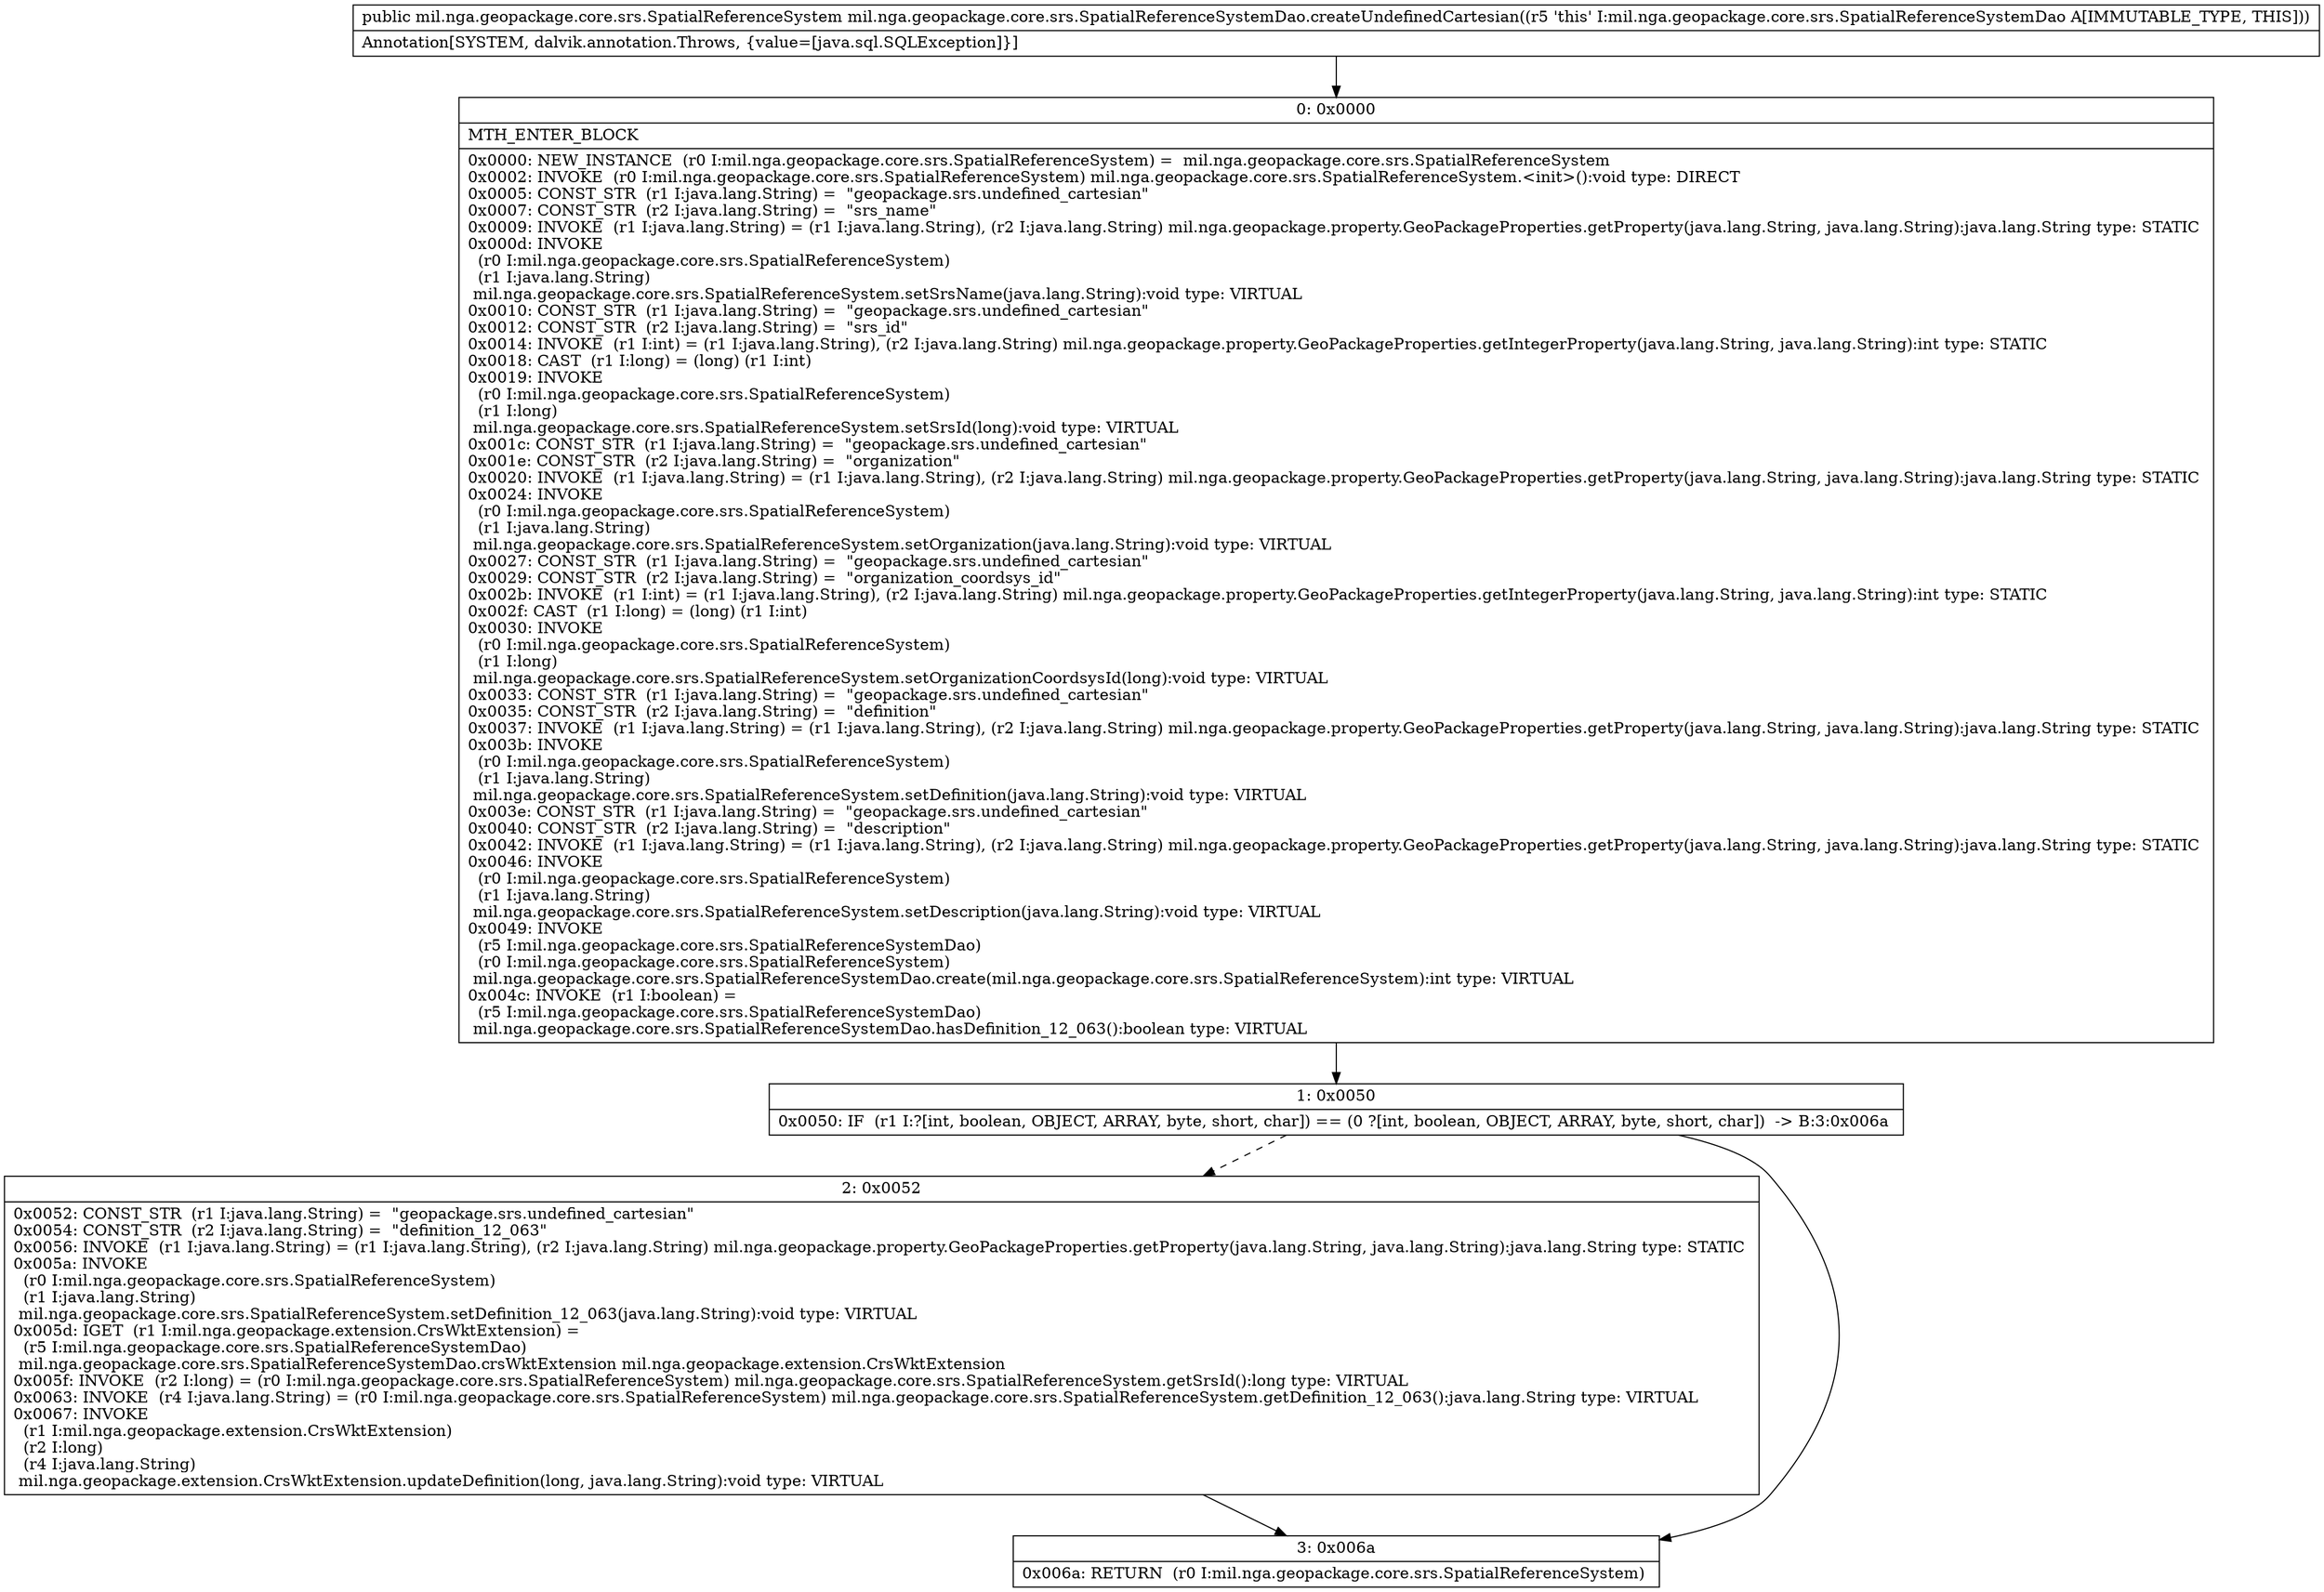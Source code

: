 digraph "CFG formil.nga.geopackage.core.srs.SpatialReferenceSystemDao.createUndefinedCartesian()Lmil\/nga\/geopackage\/core\/srs\/SpatialReferenceSystem;" {
Node_0 [shape=record,label="{0\:\ 0x0000|MTH_ENTER_BLOCK\l|0x0000: NEW_INSTANCE  (r0 I:mil.nga.geopackage.core.srs.SpatialReferenceSystem) =  mil.nga.geopackage.core.srs.SpatialReferenceSystem \l0x0002: INVOKE  (r0 I:mil.nga.geopackage.core.srs.SpatialReferenceSystem) mil.nga.geopackage.core.srs.SpatialReferenceSystem.\<init\>():void type: DIRECT \l0x0005: CONST_STR  (r1 I:java.lang.String) =  \"geopackage.srs.undefined_cartesian\" \l0x0007: CONST_STR  (r2 I:java.lang.String) =  \"srs_name\" \l0x0009: INVOKE  (r1 I:java.lang.String) = (r1 I:java.lang.String), (r2 I:java.lang.String) mil.nga.geopackage.property.GeoPackageProperties.getProperty(java.lang.String, java.lang.String):java.lang.String type: STATIC \l0x000d: INVOKE  \l  (r0 I:mil.nga.geopackage.core.srs.SpatialReferenceSystem)\l  (r1 I:java.lang.String)\l mil.nga.geopackage.core.srs.SpatialReferenceSystem.setSrsName(java.lang.String):void type: VIRTUAL \l0x0010: CONST_STR  (r1 I:java.lang.String) =  \"geopackage.srs.undefined_cartesian\" \l0x0012: CONST_STR  (r2 I:java.lang.String) =  \"srs_id\" \l0x0014: INVOKE  (r1 I:int) = (r1 I:java.lang.String), (r2 I:java.lang.String) mil.nga.geopackage.property.GeoPackageProperties.getIntegerProperty(java.lang.String, java.lang.String):int type: STATIC \l0x0018: CAST  (r1 I:long) = (long) (r1 I:int) \l0x0019: INVOKE  \l  (r0 I:mil.nga.geopackage.core.srs.SpatialReferenceSystem)\l  (r1 I:long)\l mil.nga.geopackage.core.srs.SpatialReferenceSystem.setSrsId(long):void type: VIRTUAL \l0x001c: CONST_STR  (r1 I:java.lang.String) =  \"geopackage.srs.undefined_cartesian\" \l0x001e: CONST_STR  (r2 I:java.lang.String) =  \"organization\" \l0x0020: INVOKE  (r1 I:java.lang.String) = (r1 I:java.lang.String), (r2 I:java.lang.String) mil.nga.geopackage.property.GeoPackageProperties.getProperty(java.lang.String, java.lang.String):java.lang.String type: STATIC \l0x0024: INVOKE  \l  (r0 I:mil.nga.geopackage.core.srs.SpatialReferenceSystem)\l  (r1 I:java.lang.String)\l mil.nga.geopackage.core.srs.SpatialReferenceSystem.setOrganization(java.lang.String):void type: VIRTUAL \l0x0027: CONST_STR  (r1 I:java.lang.String) =  \"geopackage.srs.undefined_cartesian\" \l0x0029: CONST_STR  (r2 I:java.lang.String) =  \"organization_coordsys_id\" \l0x002b: INVOKE  (r1 I:int) = (r1 I:java.lang.String), (r2 I:java.lang.String) mil.nga.geopackage.property.GeoPackageProperties.getIntegerProperty(java.lang.String, java.lang.String):int type: STATIC \l0x002f: CAST  (r1 I:long) = (long) (r1 I:int) \l0x0030: INVOKE  \l  (r0 I:mil.nga.geopackage.core.srs.SpatialReferenceSystem)\l  (r1 I:long)\l mil.nga.geopackage.core.srs.SpatialReferenceSystem.setOrganizationCoordsysId(long):void type: VIRTUAL \l0x0033: CONST_STR  (r1 I:java.lang.String) =  \"geopackage.srs.undefined_cartesian\" \l0x0035: CONST_STR  (r2 I:java.lang.String) =  \"definition\" \l0x0037: INVOKE  (r1 I:java.lang.String) = (r1 I:java.lang.String), (r2 I:java.lang.String) mil.nga.geopackage.property.GeoPackageProperties.getProperty(java.lang.String, java.lang.String):java.lang.String type: STATIC \l0x003b: INVOKE  \l  (r0 I:mil.nga.geopackage.core.srs.SpatialReferenceSystem)\l  (r1 I:java.lang.String)\l mil.nga.geopackage.core.srs.SpatialReferenceSystem.setDefinition(java.lang.String):void type: VIRTUAL \l0x003e: CONST_STR  (r1 I:java.lang.String) =  \"geopackage.srs.undefined_cartesian\" \l0x0040: CONST_STR  (r2 I:java.lang.String) =  \"description\" \l0x0042: INVOKE  (r1 I:java.lang.String) = (r1 I:java.lang.String), (r2 I:java.lang.String) mil.nga.geopackage.property.GeoPackageProperties.getProperty(java.lang.String, java.lang.String):java.lang.String type: STATIC \l0x0046: INVOKE  \l  (r0 I:mil.nga.geopackage.core.srs.SpatialReferenceSystem)\l  (r1 I:java.lang.String)\l mil.nga.geopackage.core.srs.SpatialReferenceSystem.setDescription(java.lang.String):void type: VIRTUAL \l0x0049: INVOKE  \l  (r5 I:mil.nga.geopackage.core.srs.SpatialReferenceSystemDao)\l  (r0 I:mil.nga.geopackage.core.srs.SpatialReferenceSystem)\l mil.nga.geopackage.core.srs.SpatialReferenceSystemDao.create(mil.nga.geopackage.core.srs.SpatialReferenceSystem):int type: VIRTUAL \l0x004c: INVOKE  (r1 I:boolean) = \l  (r5 I:mil.nga.geopackage.core.srs.SpatialReferenceSystemDao)\l mil.nga.geopackage.core.srs.SpatialReferenceSystemDao.hasDefinition_12_063():boolean type: VIRTUAL \l}"];
Node_1 [shape=record,label="{1\:\ 0x0050|0x0050: IF  (r1 I:?[int, boolean, OBJECT, ARRAY, byte, short, char]) == (0 ?[int, boolean, OBJECT, ARRAY, byte, short, char])  \-\> B:3:0x006a \l}"];
Node_2 [shape=record,label="{2\:\ 0x0052|0x0052: CONST_STR  (r1 I:java.lang.String) =  \"geopackage.srs.undefined_cartesian\" \l0x0054: CONST_STR  (r2 I:java.lang.String) =  \"definition_12_063\" \l0x0056: INVOKE  (r1 I:java.lang.String) = (r1 I:java.lang.String), (r2 I:java.lang.String) mil.nga.geopackage.property.GeoPackageProperties.getProperty(java.lang.String, java.lang.String):java.lang.String type: STATIC \l0x005a: INVOKE  \l  (r0 I:mil.nga.geopackage.core.srs.SpatialReferenceSystem)\l  (r1 I:java.lang.String)\l mil.nga.geopackage.core.srs.SpatialReferenceSystem.setDefinition_12_063(java.lang.String):void type: VIRTUAL \l0x005d: IGET  (r1 I:mil.nga.geopackage.extension.CrsWktExtension) = \l  (r5 I:mil.nga.geopackage.core.srs.SpatialReferenceSystemDao)\l mil.nga.geopackage.core.srs.SpatialReferenceSystemDao.crsWktExtension mil.nga.geopackage.extension.CrsWktExtension \l0x005f: INVOKE  (r2 I:long) = (r0 I:mil.nga.geopackage.core.srs.SpatialReferenceSystem) mil.nga.geopackage.core.srs.SpatialReferenceSystem.getSrsId():long type: VIRTUAL \l0x0063: INVOKE  (r4 I:java.lang.String) = (r0 I:mil.nga.geopackage.core.srs.SpatialReferenceSystem) mil.nga.geopackage.core.srs.SpatialReferenceSystem.getDefinition_12_063():java.lang.String type: VIRTUAL \l0x0067: INVOKE  \l  (r1 I:mil.nga.geopackage.extension.CrsWktExtension)\l  (r2 I:long)\l  (r4 I:java.lang.String)\l mil.nga.geopackage.extension.CrsWktExtension.updateDefinition(long, java.lang.String):void type: VIRTUAL \l}"];
Node_3 [shape=record,label="{3\:\ 0x006a|0x006a: RETURN  (r0 I:mil.nga.geopackage.core.srs.SpatialReferenceSystem) \l}"];
MethodNode[shape=record,label="{public mil.nga.geopackage.core.srs.SpatialReferenceSystem mil.nga.geopackage.core.srs.SpatialReferenceSystemDao.createUndefinedCartesian((r5 'this' I:mil.nga.geopackage.core.srs.SpatialReferenceSystemDao A[IMMUTABLE_TYPE, THIS]))  | Annotation[SYSTEM, dalvik.annotation.Throws, \{value=[java.sql.SQLException]\}]\l}"];
MethodNode -> Node_0;
Node_0 -> Node_1;
Node_1 -> Node_2[style=dashed];
Node_1 -> Node_3;
Node_2 -> Node_3;
}

